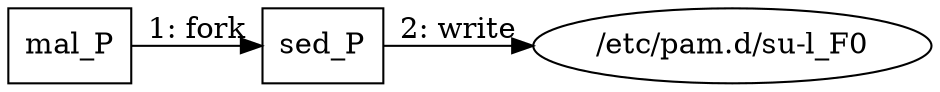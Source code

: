 digraph "T1556.003" {
rankdir="LR"
size="9"
fixedsize="false"
splines="true"
nodesep=0.3
ranksep=0
fontsize=10
overlap="scalexy"
engine= "neato"
	"mal_P" [node_type=Process shape=box]
	"sed_P" [node_type=Process shape=box]
	"/etc/pam.d/su-l_F0" [node_type=File shape=ellipse]
	"mal_P" -> "sed_P" [label="1: fork"]
	"sed_P" -> "/etc/pam.d/su-l_F0" [label="2: write"]
}
